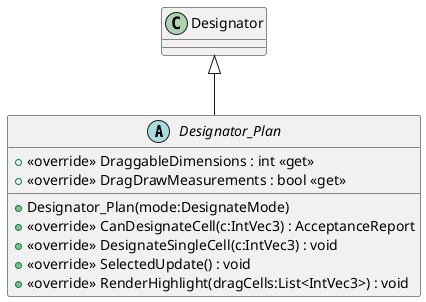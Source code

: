 @startuml
abstract class Designator_Plan {
    + <<override>> DraggableDimensions : int <<get>>
    + <<override>> DragDrawMeasurements : bool <<get>>
    + Designator_Plan(mode:DesignateMode)
    + <<override>> CanDesignateCell(c:IntVec3) : AcceptanceReport
    + <<override>> DesignateSingleCell(c:IntVec3) : void
    + <<override>> SelectedUpdate() : void
    + <<override>> RenderHighlight(dragCells:List<IntVec3>) : void
}
Designator <|-- Designator_Plan
@enduml
